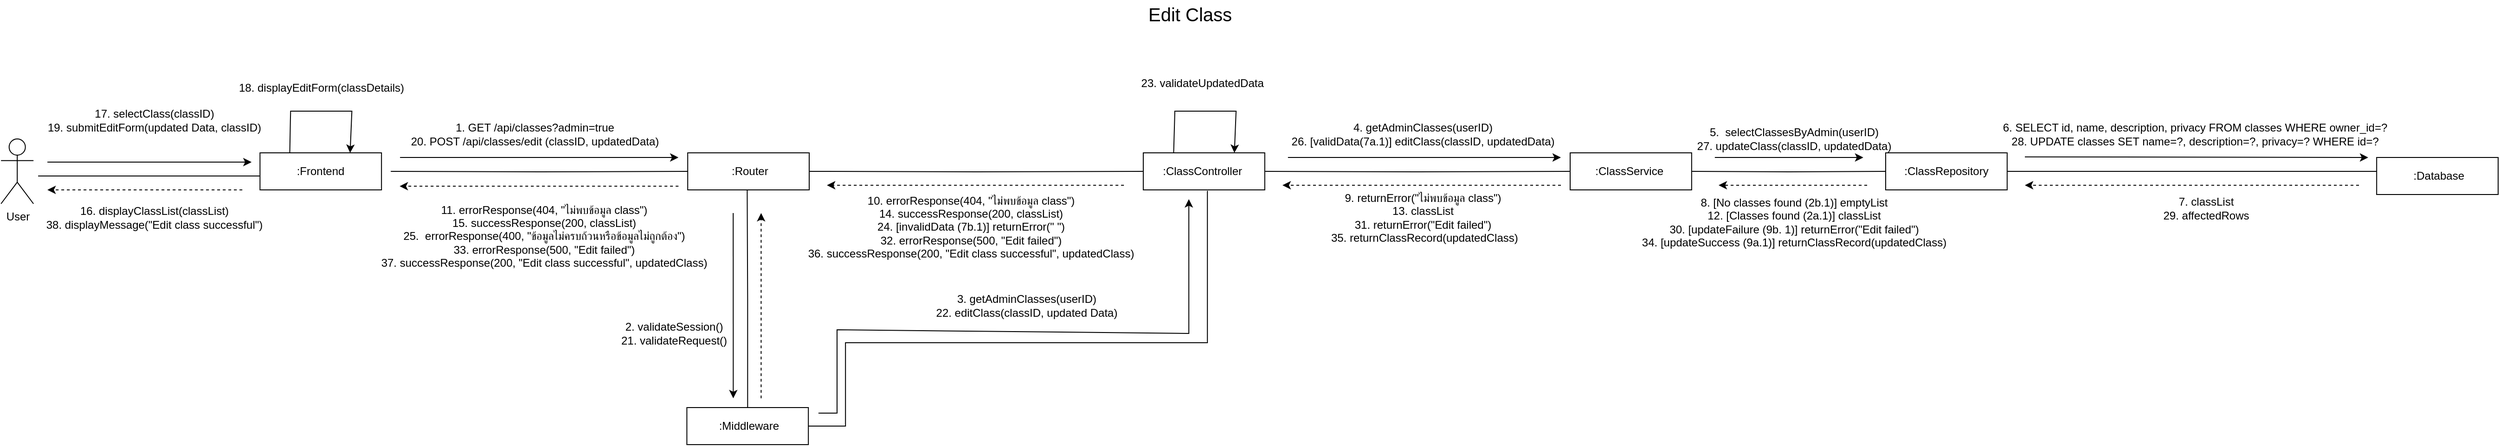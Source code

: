 <mxfile version="20.5.3" type="embed"><diagram id="23iRSUPoRavnBvh4doch" name="Page-1"><mxGraphModel dx="-2743" dy="341" grid="1" gridSize="10" guides="1" tooltips="1" connect="1" arrows="1" fold="1" page="1" pageScale="1" pageWidth="827" pageHeight="1169" math="0" shadow="0"><root><mxCell id="0"/><mxCell id="1" parent="0"/><mxCell id="107" style="edgeStyle=orthogonalEdgeStyle;rounded=0;orthogonalLoop=1;jettySize=auto;html=1;entryX=0;entryY=0.5;entryDx=0;entryDy=0;endArrow=none;startFill=0;" edge="1" parent="1"><mxGeometry relative="1" as="geometry"><mxPoint x="3630.09" y="2250" as="sourcePoint"/><mxPoint x="3880.09" y="2250" as="targetPoint"/></mxGeometry></mxCell><mxCell id="108" value="User" style="shape=umlActor;verticalLabelPosition=bottom;verticalAlign=top;html=1;outlineConnect=0;" vertex="1" parent="1"><mxGeometry x="3590.09" y="2210" width="35" height="70" as="geometry"/></mxCell><mxCell id="109" value=":Frontend" style="rounded=0;whiteSpace=wrap;html=1;" vertex="1" parent="1"><mxGeometry x="3869.18" y="2225" width="130.91" height="40" as="geometry"/></mxCell><mxCell id="110" value="" style="endArrow=classic;html=1;rounded=0;" edge="1" parent="1"><mxGeometry width="50" height="50" relative="1" as="geometry"><mxPoint x="3640.09" y="2235" as="sourcePoint"/><mxPoint x="3860.09" y="2235" as="targetPoint"/></mxGeometry></mxCell><mxCell id="111" value="" style="endArrow=classic;html=1;rounded=0;dashed=1;" edge="1" parent="1"><mxGeometry width="50" height="50" relative="1" as="geometry"><mxPoint x="3850.09" y="2265" as="sourcePoint"/><mxPoint x="3640.09" y="2265" as="targetPoint"/></mxGeometry></mxCell><mxCell id="112" value="&amp;nbsp;:Router" style="rounded=0;whiteSpace=wrap;html=1;" vertex="1" parent="1"><mxGeometry x="4330.09" y="2225" width="130.91" height="40" as="geometry"/></mxCell><mxCell id="113" style="edgeStyle=orthogonalEdgeStyle;rounded=0;orthogonalLoop=1;jettySize=auto;html=1;entryX=0;entryY=0.5;entryDx=0;entryDy=0;endArrow=none;startFill=0;" edge="1" parent="1" target="112"><mxGeometry relative="1" as="geometry"><mxPoint x="4010.09" y="2245" as="sourcePoint"/><mxPoint x="4326" y="2245" as="targetPoint"/></mxGeometry></mxCell><mxCell id="114" value="" style="endArrow=classic;html=1;rounded=0;" edge="1" parent="1"><mxGeometry width="50" height="50" relative="1" as="geometry"><mxPoint x="4020.09" y="2230" as="sourcePoint"/><mxPoint x="4320.09" y="2230" as="targetPoint"/></mxGeometry></mxCell><mxCell id="115" value=":ClassController&amp;nbsp;" style="rounded=0;whiteSpace=wrap;html=1;" vertex="1" parent="1"><mxGeometry x="4821" y="2225" width="130.91" height="40" as="geometry"/></mxCell><mxCell id="116" style="edgeStyle=orthogonalEdgeStyle;rounded=0;orthogonalLoop=1;jettySize=auto;html=1;entryX=0;entryY=0.5;entryDx=0;entryDy=0;endArrow=none;startFill=0;" edge="1" parent="1" target="115"><mxGeometry relative="1" as="geometry"><mxPoint x="4461" y="2245" as="sourcePoint"/><mxPoint x="4666" y="2245" as="targetPoint"/></mxGeometry></mxCell><mxCell id="117" value="" style="endArrow=classic;html=1;rounded=0;dashed=1;" edge="1" parent="1"><mxGeometry width="50" height="50" relative="1" as="geometry"><mxPoint x="4800.09" y="2260" as="sourcePoint"/><mxPoint x="4480.09" y="2260" as="targetPoint"/></mxGeometry></mxCell><mxCell id="118" value=":ClassService&amp;nbsp;" style="rounded=0;whiteSpace=wrap;html=1;" vertex="1" parent="1"><mxGeometry x="5281" y="2225" width="130.91" height="40" as="geometry"/></mxCell><mxCell id="119" style="edgeStyle=orthogonalEdgeStyle;rounded=0;orthogonalLoop=1;jettySize=auto;html=1;entryX=0;entryY=0.5;entryDx=0;entryDy=0;endArrow=none;startFill=0;" edge="1" parent="1" target="118"><mxGeometry relative="1" as="geometry"><mxPoint x="4951.91" y="2245" as="sourcePoint"/><mxPoint x="5156.91" y="2245" as="targetPoint"/></mxGeometry></mxCell><mxCell id="120" value="" style="endArrow=classic;html=1;rounded=0;" edge="1" parent="1"><mxGeometry width="50" height="50" relative="1" as="geometry"><mxPoint x="4976.91" y="2230" as="sourcePoint"/><mxPoint x="5271" y="2230" as="targetPoint"/></mxGeometry></mxCell><mxCell id="121" value="" style="endArrow=classic;html=1;rounded=0;dashed=1;" edge="1" parent="1"><mxGeometry width="50" height="50" relative="1" as="geometry"><mxPoint x="5271" y="2260" as="sourcePoint"/><mxPoint x="4971" y="2260" as="targetPoint"/></mxGeometry></mxCell><mxCell id="122" style="edgeStyle=orthogonalEdgeStyle;rounded=0;orthogonalLoop=1;jettySize=auto;html=1;endArrow=none;startFill=0;" edge="1" parent="1" source="123"><mxGeometry relative="1" as="geometry"><mxPoint x="6161" y="2245" as="targetPoint"/></mxGeometry></mxCell><mxCell id="123" value=":ClassRepository" style="rounded=0;whiteSpace=wrap;html=1;" vertex="1" parent="1"><mxGeometry x="5621" y="2225" width="130.91" height="40" as="geometry"/></mxCell><mxCell id="124" style="edgeStyle=orthogonalEdgeStyle;rounded=0;orthogonalLoop=1;jettySize=auto;html=1;entryX=0;entryY=0.5;entryDx=0;entryDy=0;endArrow=none;startFill=0;" edge="1" parent="1" target="123"><mxGeometry relative="1" as="geometry"><mxPoint x="5411.91" y="2245" as="sourcePoint"/><mxPoint x="5616.91" y="2245" as="targetPoint"/></mxGeometry></mxCell><mxCell id="125" value="" style="endArrow=classic;html=1;rounded=0;" edge="1" parent="1"><mxGeometry width="50" height="50" relative="1" as="geometry"><mxPoint x="5436.91" y="2230" as="sourcePoint"/><mxPoint x="5596.91" y="2230" as="targetPoint"/></mxGeometry></mxCell><mxCell id="126" value="" style="endArrow=classic;html=1;rounded=0;dashed=1;" edge="1" parent="1"><mxGeometry width="50" height="50" relative="1" as="geometry"><mxPoint x="5601" y="2260" as="sourcePoint"/><mxPoint x="5441" y="2260" as="targetPoint"/></mxGeometry></mxCell><mxCell id="127" value="1. GET /api/classes?admin=true&lt;div&gt;20. POST /api/classes/edit (classID, updatedData)&lt;/div&gt;" style="text;html=1;align=center;verticalAlign=middle;resizable=0;points=[];autosize=1;strokeColor=none;fillColor=none;" vertex="1" parent="1"><mxGeometry x="4020.09" y="2185" width="290" height="40" as="geometry"/></mxCell><mxCell id="128" value="&amp;nbsp;:Database" style="rounded=0;whiteSpace=wrap;html=1;" vertex="1" parent="1"><mxGeometry x="6150.09" y="2230" width="130.91" height="40" as="geometry"/></mxCell><mxCell id="129" value="Edit Class" style="text;html=1;align=center;verticalAlign=middle;whiteSpace=wrap;rounded=0;fontSize=20;" vertex="1" parent="1"><mxGeometry x="4698.5" y="2060" width="345" height="30" as="geometry"/></mxCell><mxCell id="130" value="17. selectClass(classID)&lt;br&gt;19. submitEditForm(updated Data, classID)" style="text;html=1;align=center;verticalAlign=middle;resizable=0;points=[];autosize=1;strokeColor=none;fillColor=none;" vertex="1" parent="1"><mxGeometry x="3630.09" y="2170" width="250" height="40" as="geometry"/></mxCell><mxCell id="131" value="" style="endArrow=classic;html=1;rounded=0;dashed=1;entryX=0.269;entryY=-0.044;entryDx=0;entryDy=0;entryPerimeter=0;" edge="1" parent="1"><mxGeometry width="50" height="50" relative="1" as="geometry"><mxPoint x="4320.09" y="2261" as="sourcePoint"/><mxPoint x="4019.62" y="2261.04" as="targetPoint"/></mxGeometry></mxCell><mxCell id="132" value="" style="endArrow=classic;html=1;rounded=0;" edge="1" parent="1"><mxGeometry width="50" height="50" relative="1" as="geometry"><mxPoint x="5771" y="2229.38" as="sourcePoint"/><mxPoint x="6141" y="2230" as="targetPoint"/></mxGeometry></mxCell><mxCell id="133" value="" style="endArrow=classic;html=1;rounded=0;dashed=1;" edge="1" parent="1"><mxGeometry width="50" height="50" relative="1" as="geometry"><mxPoint x="6131" y="2260" as="sourcePoint"/><mxPoint x="5771" y="2260" as="targetPoint"/></mxGeometry></mxCell><mxCell id="134" value="&amp;nbsp;" style="text;html=1;align=center;verticalAlign=middle;resizable=0;points=[];autosize=1;strokeColor=none;fillColor=none;" vertex="1" parent="1"><mxGeometry x="4560.09" y="2275" width="30" height="30" as="geometry"/></mxCell><mxCell id="135" value="&lt;div&gt;11.&amp;nbsp;&lt;span style=&quot;background-color: transparent; color: light-dark(rgb(0, 0, 0), rgb(255, 255, 255));&quot;&gt;errorResponse(404, &quot;ไม่พบข้อมูล class&quot;)&lt;/span&gt;&lt;/div&gt;15. successResponse(200, classList)&lt;div&gt;25.&amp;nbsp; errorResponse(400, &quot;ข้อมูลไม่ครบถ้วนหรือข้อมูลไม่ถูกต้อง&quot;)&lt;/div&gt;&lt;div&gt;33. errorResponse(500, &quot;Edit failed&quot;)&lt;/div&gt;&lt;div&gt;37. successResponse(200, &quot;Edit class successful&quot;, updatedClass)&lt;/div&gt;" style="text;html=1;align=center;verticalAlign=middle;resizable=0;points=[];autosize=1;strokeColor=none;fillColor=none;" vertex="1" parent="1"><mxGeometry x="3990.09" y="2270" width="370" height="90" as="geometry"/></mxCell><mxCell id="136" value="16. displayClassList(classList)&lt;div&gt;38. displayMessage(&quot;Edit class successful&quot;)&lt;/div&gt;" style="text;html=1;align=center;verticalAlign=middle;resizable=0;points=[];autosize=1;strokeColor=none;fillColor=none;" vertex="1" parent="1"><mxGeometry x="3625.09" y="2275" width="260" height="40" as="geometry"/></mxCell><mxCell id="137" style="edgeStyle=orthogonalEdgeStyle;rounded=0;orthogonalLoop=1;jettySize=auto;html=1;entryX=0.5;entryY=1;entryDx=0;entryDy=0;endArrow=none;startFill=0;" edge="1" parent="1" source="138"><mxGeometry relative="1" as="geometry"><mxPoint x="4394.18" y="2265" as="targetPoint"/></mxGeometry></mxCell><mxCell id="138" value="&amp;nbsp;:Middleware" style="rounded=0;whiteSpace=wrap;html=1;" vertex="1" parent="1"><mxGeometry x="4329.18" y="2500" width="130.91" height="40" as="geometry"/></mxCell><mxCell id="139" value="" style="endArrow=classic;html=1;rounded=0;" edge="1" parent="1"><mxGeometry width="50" height="50" relative="1" as="geometry"><mxPoint x="4379.09" y="2290" as="sourcePoint"/><mxPoint x="4379.18" y="2490" as="targetPoint"/></mxGeometry></mxCell><mxCell id="140" value="" style="endArrow=classic;html=1;rounded=0;dashed=1;" edge="1" parent="1"><mxGeometry width="50" height="50" relative="1" as="geometry"><mxPoint x="4409.18" y="2490" as="sourcePoint"/><mxPoint x="4409.18" y="2290" as="targetPoint"/></mxGeometry></mxCell><mxCell id="141" value="2.&amp;nbsp;&lt;span style=&quot;color: rgba(0, 0, 0, 0); font-family: monospace; font-size: 0px; text-align: start;&quot;&gt;%3CmxGraphModel%3E%3Croot%3E%3CmxCell%20id%3D%220%22%2F%3E%3CmxCell%20id%3D%221%22%20parent%3D%220%22%2F%3E%3CmxCell%20id%3D%222%22%20style%3D%22edgeStyle%3DorthogonalEdgeStyle%3Brounded%3D0%3BorthogonalLoop%3D1%3BjettySize%3Dauto%3Bhtml%3D1%3BentryX%3D0%3BentryY%3D0.5%3BentryDx%3D0%3BentryDy%3D0%3BendArrow%3Dnone%3BstartFill%3D0%3B%22%20edge%3D%221%22%20parent%3D%221%22%3E%3CmxGeometry%20relative%3D%221%22%20as%3D%22geometry%22%3E%3CmxPoint%20x%3D%22-2250%22%20y%3D%222240%22%20as%3D%22sourcePoint%22%2F%3E%3CmxPoint%20x%3D%22-2000%22%20y%3D%222240%22%20as%3D%22targetPoint%22%2F%3E%3C%2FmxGeometry%3E%3C%2FmxCell%3E%3CmxCell%20id%3D%223%22%20value%3D%22User%22%20style%3D%22shape%3DumlActor%3BverticalLabelPosition%3Dbottom%3BverticalAlign%3Dtop%3Bhtml%3D1%3BoutlineConnect%3D0%3B%22%20vertex%3D%221%22%20parent%3D%221%22%3E%3CmxGeometry%20x%3D%22-2290%22%20y%3D%222200%22%20width%3D%2235%22%20height%3D%2270%22%20as%3D%22geometry%22%2F%3E%3C%2FmxCell%3E%3CmxCell%20id%3D%224%22%20value%3D%22%3AFrontend%22%20style%3D%22rounded%3D0%3BwhiteSpace%3Dwrap%3Bhtml%3D1%3B%22%20vertex%3D%221%22%20parent%3D%221%22%3E%3CmxGeometry%20x%3D%22-2000%22%20y%3D%222215%22%20width%3D%22130.91%22%20height%3D%2240%22%20as%3D%22geometry%22%2F%3E%3C%2FmxCell%3E%3CmxCell%20id%3D%225%22%20value%3D%22%22%20style%3D%22endArrow%3Dclassic%3Bhtml%3D1%3Brounded%3D0%3B%22%20edge%3D%221%22%20parent%3D%221%22%3E%3CmxGeometry%20width%3D%2250%22%20height%3D%2250%22%20relative%3D%221%22%20as%3D%22geometry%22%3E%3CmxPoint%20x%3D%22-2240%22%20y%3D%222225%22%20as%3D%22sourcePoint%22%2F%3E%3CmxPoint%20x%3D%22-2020.0%22%20y%3D%222225%22%20as%3D%22targetPoint%22%2F%3E%3C%2FmxGeometry%3E%3C%2FmxCell%3E%3CmxCell%20id%3D%226%22%20value%3D%22%22%20style%3D%22endArrow%3Dclassic%3Bhtml%3D1%3Brounded%3D0%3Bdashed%3D1%3B%22%20edge%3D%221%22%20parent%3D%221%22%3E%3CmxGeometry%20width%3D%2250%22%20height%3D%2250%22%20relative%3D%221%22%20as%3D%22geometry%22%3E%3CmxPoint%20x%3D%22-2030.0%22%20y%3D%222255%22%20as%3D%22sourcePoint%22%2F%3E%3CmxPoint%20x%3D%22-2240%22%20y%3D%222255%22%20as%3D%22targetPoint%22%2F%3E%3C%2FmxGeometry%3E%3C%2FmxCell%3E%3CmxCell%20id%3D%227%22%20value%3D%22%26amp%3Bnbsp%3B%3ARouter%22%20style%3D%22rounded%3D0%3BwhiteSpace%3Dwrap%3Bhtml%3D1%3B%22%20vertex%3D%221%22%20parent%3D%221%22%3E%3CmxGeometry%20x%3D%22-1660%22%20y%3D%222215%22%20width%3D%22130.91%22%20height%3D%2240%22%20as%3D%22geometry%22%2F%3E%3C%2FmxCell%3E%3CmxCell%20id%3D%228%22%20style%3D%22edgeStyle%3DorthogonalEdgeStyle%3Brounded%3D0%3BorthogonalLoop%3D1%3BjettySize%3Dauto%3Bhtml%3D1%3BentryX%3D0%3BentryY%3D0.5%3BentryDx%3D0%3BentryDy%3D0%3BendArrow%3Dnone%3BstartFill%3D0%3B%22%20edge%3D%221%22%20target%3D%227%22%20parent%3D%221%22%3E%3CmxGeometry%20relative%3D%221%22%20as%3D%22geometry%22%3E%3CmxPoint%20x%3D%22-1869.09%22%20y%3D%222235%22%20as%3D%22sourcePoint%22%2F%3E%3CmxPoint%20x%3D%22-1664.09%22%20y%3D%222235%22%20as%3D%22targetPoint%22%2F%3E%3C%2FmxGeometry%3E%3C%2FmxCell%3E%3CmxCell%20id%3D%229%22%20value%3D%22%22%20style%3D%22endArrow%3Dclassic%3Bhtml%3D1%3Brounded%3D0%3B%22%20edge%3D%221%22%20parent%3D%221%22%3E%3CmxGeometry%20width%3D%2250%22%20height%3D%2250%22%20relative%3D%221%22%20as%3D%22geometry%22%3E%3CmxPoint%20x%3D%22-1844.09%22%20y%3D%222220%22%20as%3D%22sourcePoint%22%2F%3E%3CmxPoint%20x%3D%22-1684.09%22%20y%3D%222220%22%20as%3D%22targetPoint%22%2F%3E%3C%2FmxGeometry%3E%3C%2FmxCell%3E%3CmxCell%20id%3D%2210%22%20value%3D%22%26amp%3Bnbsp%3B%22%20style%3D%22text%3BwhiteSpace%3Dwrap%3Bhtml%3D1%3B%22%20vertex%3D%221%22%20parent%3D%221%22%3E%3CmxGeometry%20x%3D%22-1760%22%20y%3D%222200%22%20width%3D%2240%22%20height%3D%2240%22%20as%3D%22geometry%22%2F%3E%3C%2FmxCell%3E%3CmxCell%20id%3D%2211%22%20value%3D%22%3AClassController%26amp%3Bnbsp%3B%22%20style%3D%22rounded%3D0%3BwhiteSpace%3Dwrap%3Bhtml%3D1%3B%22%20vertex%3D%221%22%20parent%3D%221%22%3E%3CmxGeometry%20x%3D%22-1169.09%22%20y%3D%222215%22%20width%3D%22130.91%22%20height%3D%2240%22%20as%3D%22geometry%22%2F%3E%3C%2FmxCell%3E%3CmxCell%20id%3D%2212%22%20style%3D%22edgeStyle%3DorthogonalEdgeStyle%3Brounded%3D0%3BorthogonalLoop%3D1%3BjettySize%3Dauto%3Bhtml%3D1%3BentryX%3D0%3BentryY%3D0.5%3BentryDx%3D0%3BentryDy%3D0%3BendArrow%3Dnone%3BstartFill%3D0%3B%22%20edge%3D%221%22%20target%3D%2211%22%20parent%3D%221%22%3E%3CmxGeometry%20relative%3D%221%22%20as%3D%22geometry%22%3E%3CmxPoint%20x%3D%22-1529.09%22%20y%3D%222235%22%20as%3D%22sourcePoint%22%2F%3E%3CmxPoint%20x%3D%22-1324.09%22%20y%3D%222235%22%20as%3D%22targetPoint%22%2F%3E%3C%2FmxGeometry%3E%3C%2FmxCell%3E%3CmxCell%20id%3D%2213%22%20value%3D%22%22%20style%3D%22endArrow%3Dclassic%3Bhtml%3D1%3Brounded%3D0%3B%22%20edge%3D%221%22%20parent%3D%221%22%3E%3CmxGeometry%20width%3D%2250%22%20height%3D%2250%22%20relative%3D%221%22%20as%3D%22geometry%22%3E%3CmxPoint%20x%3D%22-1504.09%22%20y%3D%222220%22%20as%3D%22sourcePoint%22%2F%3E%3CmxPoint%20x%3D%22-1190%22%20y%3D%222220%22%20as%3D%22targetPoint%22%2F%3E%3C%2FmxGeometry%3E%3C%2FmxCell%3E%3CmxCell%20id%3D%2214%22%20value%3D%22%22%20style%3D%22endArrow%3Dclassic%3Bhtml%3D1%3Brounded%3D0%3Bdashed%3D1%3B%22%20edge%3D%221%22%20parent%3D%221%22%3E%3CmxGeometry%20width%3D%2250%22%20height%3D%2250%22%20relative%3D%221%22%20as%3D%22geometry%22%3E%3CmxPoint%20x%3D%22-1190%22%20y%3D%222250%22%20as%3D%22sourcePoint%22%2F%3E%3CmxPoint%20x%3D%22-1510%22%20y%3D%222250%22%20as%3D%22targetPoint%22%2F%3E%3C%2FmxGeometry%3E%3C%2FmxCell%3E%3CmxCell%20id%3D%2215%22%20value%3D%22%3AClassService%26amp%3Bnbsp%3B%22%20style%3D%22rounded%3D0%3BwhiteSpace%3Dwrap%3Bhtml%3D1%3B%22%20vertex%3D%221%22%20parent%3D%221%22%3E%3CmxGeometry%20x%3D%22-709.09%22%20y%3D%222215%22%20width%3D%22130.91%22%20height%3D%2240%22%20as%3D%22geometry%22%2F%3E%3C%2FmxCell%3E%3CmxCell%20id%3D%2216%22%20style%3D%22edgeStyle%3DorthogonalEdgeStyle%3Brounded%3D0%3BorthogonalLoop%3D1%3BjettySize%3Dauto%3Bhtml%3D1%3BentryX%3D0%3BentryY%3D0.5%3BentryDx%3D0%3BentryDy%3D0%3BendArrow%3Dnone%3BstartFill%3D0%3B%22%20edge%3D%221%22%20target%3D%2215%22%20parent%3D%221%22%3E%3CmxGeometry%20relative%3D%221%22%20as%3D%22geometry%22%3E%3CmxPoint%20x%3D%22-1038.18%22%20y%3D%222235%22%20as%3D%22sourcePoint%22%2F%3E%3CmxPoint%20x%3D%22-833.18%22%20y%3D%222235%22%20as%3D%22targetPoint%22%2F%3E%3C%2FmxGeometry%3E%3C%2FmxCell%3E%3CmxCell%20id%3D%2217%22%20value%3D%22%22%20style%3D%22endArrow%3Dclassic%3Bhtml%3D1%3Brounded%3D0%3B%22%20edge%3D%221%22%20parent%3D%221%22%3E%3CmxGeometry%20width%3D%2250%22%20height%3D%2250%22%20relative%3D%221%22%20as%3D%22geometry%22%3E%3CmxPoint%20x%3D%22-1013.18%22%20y%3D%222220%22%20as%3D%22sourcePoint%22%2F%3E%3CmxPoint%20x%3D%22-719.09%22%20y%3D%222220%22%20as%3D%22targetPoint%22%2F%3E%3C%2FmxGeometry%3E%3C%2FmxCell%3E%3CmxCell%20id%3D%2218%22%20value%3D%22%22%20style%3D%22endArrow%3Dclassic%3Bhtml%3D1%3Brounded%3D0%3Bdashed%3D1%3B%22%20edge%3D%221%22%20parent%3D%221%22%3E%3CmxGeometry%20width%3D%2250%22%20height%3D%2250%22%20relative%3D%221%22%20as%3D%22geometry%22%3E%3CmxPoint%20x%3D%22-719.09%22%20y%3D%222250%22%20as%3D%22sourcePoint%22%2F%3E%3CmxPoint%20x%3D%22-1019.09%22%20y%3D%222250%22%20as%3D%22targetPoint%22%2F%3E%3C%2FmxGeometry%3E%3C%2FmxCell%3E%3CmxCell%20id%3D%2219%22%20style%3D%22edgeStyle%3DorthogonalEdgeStyle%3Brounded%3D0%3BorthogonalLoop%3D1%3BjettySize%3Dauto%3Bhtml%3D1%3BendArrow%3Dnone%3BstartFill%3D0%3B%22%20edge%3D%221%22%20source%3D%2220%22%20parent%3D%221%22%3E%3CmxGeometry%20relative%3D%221%22%20as%3D%22geometry%22%3E%3CmxPoint%20x%3D%22170.91%22%20y%3D%222235%22%20as%3D%22targetPoint%22%2F%3E%3C%2FmxGeometry%3E%3C%2FmxCell%3E%3CmxCell%20id%3D%2220%22%20value%3D%22%3AClassRepository%22%20style%3D%22rounded%3D0%3BwhiteSpace%3Dwrap%3Bhtml%3D1%3B%22%20vertex%3D%221%22%20parent%3D%221%22%3E%3CmxGeometry%20x%3D%22-369.09%22%20y%3D%222215%22%20width%3D%22130.91%22%20height%3D%2240%22%20as%3D%22geometry%22%2F%3E%3C%2FmxCell%3E%3CmxCell%20id%3D%2221%22%20style%3D%22edgeStyle%3DorthogonalEdgeStyle%3Brounded%3D0%3BorthogonalLoop%3D1%3BjettySize%3Dauto%3Bhtml%3D1%3BentryX%3D0%3BentryY%3D0.5%3BentryDx%3D0%3BentryDy%3D0%3BendArrow%3Dnone%3BstartFill%3D0%3B%22%20edge%3D%221%22%20target%3D%2220%22%20parent%3D%221%22%3E%3CmxGeometry%20relative%3D%221%22%20as%3D%22geometry%22%3E%3CmxPoint%20x%3D%22-578.18%22%20y%3D%222235%22%20as%3D%22sourcePoint%22%2F%3E%3CmxPoint%20x%3D%22-373.18%22%20y%3D%222235%22%20as%3D%22targetPoint%22%2F%3E%3C%2FmxGeometry%3E%3C%2FmxCell%3E%3CmxCell%20id%3D%2222%22%20value%3D%22%22%20style%3D%22endArrow%3Dclassic%3Bhtml%3D1%3Brounded%3D0%3B%22%20edge%3D%221%22%20parent%3D%221%22%3E%3CmxGeometry%20width%3D%2250%22%20height%3D%2250%22%20relative%3D%221%22%20as%3D%22geometry%22%3E%3CmxPoint%20x%3D%22-553.18%22%20y%3D%222220%22%20as%3D%22sourcePoint%22%2F%3E%3CmxPoint%20x%3D%22-393.18%22%20y%3D%222220%22%20as%3D%22targetPoint%22%2F%3E%3C%2FmxGeometry%3E%3C%2FmxCell%3E%3CmxCell%20id%3D%2223%22%20value%3D%22%22%20style%3D%22endArrow%3Dclassic%3Bhtml%3D1%3Brounded%3D0%3Bdashed%3D1%3B%22%20edge%3D%221%22%20parent%3D%221%22%3E%3CmxGeometry%20width%3D%2250%22%20height%3D%2250%22%20relative%3D%221%22%20as%3D%22geometry%22%3E%3CmxPoint%20x%3D%22-389.09%22%20y%3D%222250%22%20as%3D%22sourcePoint%22%2F%3E%3CmxPoint%20x%3D%22-549.09%22%20y%3D%222250%22%20as%3D%22targetPoint%22%2F%3E%3C%2FmxGeometry%3E%3C%2FmxCell%3E%3CmxCell%20id%3D%2224%22%20value%3D%22GET%20%2Fapi%2Fclasses%3Fadmin%3Dtrue%26lt%3Bdiv%26gt%3BPOST%20%2Fapi%2Fclasses%2Fedit%20(classID%2C%20updatedData)%26lt%3B%2Fdiv%26gt%3B%22%20style%3D%22text%3Bhtml%3D1%3Balign%3Dcenter%3BverticalAlign%3Dmiddle%3Bresizable%3D0%3Bpoints%3D%5B%5D%3Bautosize%3D1%3BstrokeColor%3Dnone%3BfillColor%3Dnone%3B%22%20vertex%3D%221%22%20parent%3D%221%22%3E%3CmxGeometry%20x%3D%22-1905%22%20y%3D%222175%22%20width%3D%22270%22%20height%3D%2240%22%20as%3D%22geometry%22%2F%3E%3C%2FmxCell%3E%3CmxCell%20id%3D%2225%22%20value%3D%22%26amp%3Bnbsp%3B%3ADatabase%22%20style%3D%22rounded%3D0%3BwhiteSpace%3Dwrap%3Bhtml%3D1%3B%22%20vertex%3D%221%22%20parent%3D%221%22%3E%3CmxGeometry%20x%3D%22130.0%22%20y%3D%222215%22%20width%3D%22130.91%22%20height%3D%2240%22%20as%3D%22geometry%22%2F%3E%3C%2FmxCell%3E%3CmxCell%20id%3D%2226%22%20value%3D%22Edit%20Class%22%20style%3D%22text%3Bhtml%3D1%3Balign%3Dcenter%3BverticalAlign%3Dmiddle%3BwhiteSpace%3Dwrap%3Brounded%3D0%3BfontSize%3D20%3B%22%20vertex%3D%221%22%20parent%3D%221%22%3E%3CmxGeometry%20x%3D%22-1291.59%22%20y%3D%222050%22%20width%3D%22345%22%20height%3D%2230%22%20as%3D%22geometry%22%2F%3E%3C%2FmxCell%3E%3CmxCell%20id%3D%2227%22%20value%3D%22selectClass(classID)%26lt%3Bbr%26gt%3BsubmitEditForm(updated%20Data%2C%20classID)%22%20style%3D%22text%3Bhtml%3D1%3Balign%3Dcenter%3BverticalAlign%3Dmiddle%3Bresizable%3D0%3Bpoints%3D%5B%5D%3Bautosize%3D1%3BstrokeColor%3Dnone%3BfillColor%3Dnone%3B%22%20vertex%3D%221%22%20parent%3D%221%22%3E%3CmxGeometry%20x%3D%22-2240%22%20y%3D%222160%22%20width%3D%22230%22%20height%3D%2240%22%20as%3D%22geometry%22%2F%3E%3C%2FmxCell%3E%3CmxCell%20id%3D%2228%22%20value%3D%22%22%20style%3D%22endArrow%3Dclassic%3Bhtml%3D1%3Brounded%3D0%3Bdashed%3D1%3B%22%20edge%3D%221%22%20parent%3D%221%22%3E%3CmxGeometry%20width%3D%2250%22%20height%3D%2250%22%20relative%3D%221%22%20as%3D%22geometry%22%3E%3CmxPoint%20x%3D%22-1684.09%22%20y%3D%222250%22%20as%3D%22sourcePoint%22%2F%3E%3CmxPoint%20x%3D%22-1844.09%22%20y%3D%222250%22%20as%3D%22targetPoint%22%2F%3E%3C%2FmxGeometry%3E%3C%2FmxCell%3E%3CmxCell%20id%3D%2229%22%20value%3D%22%22%20style%3D%22endArrow%3Dclassic%3Bhtml%3D1%3Brounded%3D0%3B%22%20edge%3D%221%22%20parent%3D%221%22%3E%3CmxGeometry%20width%3D%2250%22%20height%3D%2250%22%20relative%3D%221%22%20as%3D%22geometry%22%3E%3CmxPoint%20x%3D%22-219.09%22%20y%3D%222219.38%22%20as%3D%22sourcePoint%22%2F%3E%3CmxPoint%20x%3D%22150.91%22%20y%3D%222220%22%20as%3D%22targetPoint%22%2F%3E%3C%2FmxGeometry%3E%3C%2FmxCell%3E%3CmxCell%20id%3D%2230%22%20value%3D%22%22%20style%3D%22endArrow%3Dclassic%3Bhtml%3D1%3Brounded%3D0%3Bdashed%3D1%3B%22%20edge%3D%221%22%20parent%3D%221%22%3E%3CmxGeometry%20width%3D%2250%22%20height%3D%2250%22%20relative%3D%221%22%20as%3D%22geometry%22%3E%3CmxPoint%20x%3D%22140.91%22%20y%3D%222250%22%20as%3D%22sourcePoint%22%2F%3E%3CmxPoint%20x%3D%22-219.09%22%20y%3D%222250%22%20as%3D%22targetPoint%22%2F%3E%3C%2FmxGeometry%3E%3C%2FmxCell%3E%3CmxCell%20id%3D%2231%22%20value%3D%22%26amp%3Bnbsp%3B%22%20style%3D%22text%3Bhtml%3D1%3Balign%3Dcenter%3BverticalAlign%3Dmiddle%3Bresizable%3D0%3Bpoints%3D%5B%5D%3Bautosize%3D1%3BstrokeColor%3Dnone%3BfillColor%3Dnone%3B%22%20vertex%3D%221%22%20parent%3D%221%22%3E%3CmxGeometry%20x%3D%22-1430%22%20y%3D%222265%22%20width%3D%2230%22%20height%3D%2230%22%20as%3D%22geometry%22%2F%3E%3C%2FmxCell%3E%3CmxCell%20id%3D%2232%22%20value%3D%22successResponse(200%2C%20classList)%26lt%3Bdiv%26gt%3BerrorResponse(400%2C%20%26quot%3BData%20incomplete%2Fincorrect%26quot%3B)%26lt%3B%2Fdiv%26gt%3B%26lt%3Bdiv%26gt%3BerrorResponse(500%2C%20%26quot%3BEdit%20failed%26quot%3B)%26lt%3B%2Fdiv%26gt%3B%26lt%3Bdiv%26gt%3BsuccessResponse(200%2C%20%26quot%3BEdit%20class%20successful%26quot%3B%2C%20updatedClass)%26lt%3B%2Fdiv%26gt%3B%22%20style%3D%22text%3Bhtml%3D1%3Balign%3Dcenter%3BverticalAlign%3Dmiddle%3Bresizable%3D0%3Bpoints%3D%5B%5D%3Bautosize%3D1%3BstrokeColor%3Dnone%3BfillColor%3Dnone%3B%22%20vertex%3D%221%22%20parent%3D%221%22%3E%3CmxGeometry%20x%3D%22-1945%22%20y%3D%222250%22%20width%3D%22350%22%20height%3D%2270%22%20as%3D%22geometry%22%2F%3E%3C%2FmxCell%3E%3CmxCell%20id%3D%2233%22%20value%3D%22displayClassList(classList)%26lt%3Bdiv%26gt%3BdisplayMessage(%26quot%3BEdit%20class%20successful%26quot%3B)%26lt%3B%2Fdiv%26gt%3B%22%20style%3D%22text%3Bhtml%3D1%3Balign%3Dcenter%3BverticalAlign%3Dmiddle%3Bresizable%3D0%3Bpoints%3D%5B%5D%3Bautosize%3D1%3BstrokeColor%3Dnone%3BfillColor%3Dnone%3B%22%20vertex%3D%221%22%20parent%3D%221%22%3E%3CmxGeometry%20x%3D%22-2245%22%20y%3D%222265%22%20width%3D%22240%22%20height%3D%2240%22%20as%3D%22geometry%22%2F%3E%3C%2FmxCell%3E%3CmxCell%20id%3D%2234%22%20style%3D%22edgeStyle%3DorthogonalEdgeStyle%3Brounded%3D0%3BorthogonalLoop%3D1%3BjettySize%3Dauto%3Bhtml%3D1%3BentryX%3D0.5%3BentryY%3D1%3BentryDx%3D0%3BentryDy%3D0%3BendArrow%3Dnone%3BstartFill%3D0%3B%22%20edge%3D%221%22%20source%3D%2235%22%20parent%3D%221%22%3E%3CmxGeometry%20relative%3D%221%22%20as%3D%22geometry%22%3E%3CmxPoint%20x%3D%22-1595.91%22%20y%3D%222255%22%20as%3D%22targetPoint%22%2F%3E%3C%2FmxGeometry%3E%3C%2FmxCell%3E%3CmxCell%20id%3D%2235%22%20value%3D%22%26amp%3Bnbsp%3B%3AMiddleware%22%20style%3D%22rounded%3D0%3BwhiteSpace%3Dwrap%3Bhtml%3D1%3B%22%20vertex%3D%221%22%20parent%3D%221%22%3E%3CmxGeometry%20x%3D%22-1660.91%22%20y%3D%222490%22%20width%3D%22130.91%22%20height%3D%2240%22%20as%3D%22geometry%22%2F%3E%3C%2FmxCell%3E%3CmxCell%20id%3D%2236%22%20value%3D%22%22%20style%3D%22endArrow%3Dclassic%3Bhtml%3D1%3Brounded%3D0%3B%22%20edge%3D%221%22%20parent%3D%221%22%3E%3CmxGeometry%20width%3D%2250%22%20height%3D%2250%22%20relative%3D%221%22%20as%3D%22geometry%22%3E%3CmxPoint%20x%3D%22-1611%22%20y%3D%222280%22%20as%3D%22sourcePoint%22%2F%3E%3CmxPoint%20x%3D%22-1610.91%22%20y%3D%222480%22%20as%3D%22targetPoint%22%2F%3E%3C%2FmxGeometry%3E%3C%2FmxCell%3E%3CmxCell%20id%3D%2237%22%20value%3D%22%22%20style%3D%22endArrow%3Dclassic%3Bhtml%3D1%3Brounded%3D0%3Bdashed%3D1%3B%22%20edge%3D%221%22%20parent%3D%221%22%3E%3CmxGeometry%20width%3D%2250%22%20height%3D%2250%22%20relative%3D%221%22%20as%3D%22geometry%22%3E%3CmxPoint%20x%3D%22-1580.91%22%20y%3D%222480%22%20as%3D%22sourcePoint%22%2F%3E%3CmxPoint%20x%3D%22-1580.91%22%20y%3D%222280%22%20as%3D%22targetPoint%22%2F%3E%3C%2FmxGeometry%3E%3C%2FmxCell%3E%3CmxCell%20id%3D%2238%22%20value%3D%22validateSession()%26lt%3Bdiv%26gt%3BvalidateRequest()%26lt%3B%2Fdiv%26gt%3B%22%20style%3D%22text%3Bhtml%3D1%3Balign%3Dcenter%3BverticalAlign%3Dmiddle%3Bresizable%3D0%3Bpoints%3D%5B%5D%3Bautosize%3D1%3BstrokeColor%3Dnone%3BfillColor%3Dnone%3B%22%20vertex%3D%221%22%20parent%3D%221%22%3E%3CmxGeometry%20x%3D%22-1735%22%20y%3D%222390%22%20width%3D%22120%22%20height%3D%2240%22%20as%3D%22geometry%22%2F%3E%3C%2FmxCell%3E%3CmxCell%20id%3D%2239%22%20value%3D%22%22%20style%3D%22endArrow%3Dclassic%3Bhtml%3D1%3Brounded%3D0%3BexitX%3D0.25%3BexitY%3D0%3BexitDx%3D0%3BexitDy%3D0%3BentryX%3D0.75%3BentryY%3D0%3BentryDx%3D0%3BentryDy%3D0%3B%22%20edge%3D%221%22%20source%3D%2211%22%20target%3D%2211%22%20parent%3D%221%22%3E%3CmxGeometry%20width%3D%2250%22%20height%3D%2250%22%20relative%3D%221%22%20as%3D%22geometry%22%3E%3CmxPoint%20x%3D%22-1169.09%22%20y%3D%222190%22%20as%3D%22sourcePoint%22%2F%3E%3CmxPoint%20x%3D%22-1039.09%22%20y%3D%222170%22%20as%3D%22targetPoint%22%2F%3E%3CArray%20as%3D%22points%22%3E%3CmxPoint%20x%3D%22-1135.35%22%20y%3D%222180%22%2F%3E%3CmxPoint%20x%3D%22-1135.09%22%20y%3D%222170%22%2F%3E%3CmxPoint%20x%3D%22-1069.09%22%20y%3D%222170%22%2F%3E%3C%2FArray%3E%3C%2FmxGeometry%3E%3C%2FmxCell%3E%3CmxCell%20id%3D%2240%22%20value%3D%22validateUpdatedData%26amp%3Bnbsp%3B%22%20style%3D%22text%3Bhtml%3D1%3Balign%3Dcenter%3BverticalAlign%3Dmiddle%3Bresizable%3D0%3Bpoints%3D%5B%5D%3Bautosize%3D1%3BstrokeColor%3Dnone%3BfillColor%3Dnone%3B%22%20vertex%3D%221%22%20parent%3D%221%22%3E%3CmxGeometry%20x%3D%22-1173.63%22%20y%3D%222125%22%20width%3D%22140%22%20height%3D%2230%22%20as%3D%22geometry%22%2F%3E%3C%2FmxCell%3E%3CmxCell%20id%3D%2241%22%20value%3D%22successResponse(200%2C%20classList)%26lt%3Bdiv%26gt%3B%5BinvalidData%20(7.1a)%5D%20returnError(%26quot%3BData%20incomplete%2Fincorrect%26quot%3B)%26lt%3B%2Fdiv%26gt%3B%26lt%3Bdiv%26gt%3BerrorResponse(500%2C%20%26quot%3BEdit%20failed%26quot%3B)%26lt%3B%2Fdiv%26gt%3B%26lt%3Bdiv%26gt%3BsuccessResponse(200%2C%20%26quot%3BEdit%20class%20successful%26quot%3B%2C%20updatedClass)%26lt%3B%2Fdiv%26gt%3B%22%20style%3D%22text%3Bhtml%3D1%3Balign%3Dcenter%3BverticalAlign%3Dmiddle%3Bresizable%3D0%3Bpoints%3D%5B%5D%3Bautosize%3D1%3BstrokeColor%3Dnone%3BfillColor%3Dnone%3B%22%20vertex%3D%221%22%20parent%3D%221%22%3E%3CmxGeometry%20x%3D%22-1530%22%20y%3D%222245%22%20width%3D%22350%22%20height%3D%2270%22%20as%3D%22geometry%22%2F%3E%3C%2FmxCell%3E%3CmxCell%20id%3D%2242%22%20style%3D%22edgeStyle%3DorthogonalEdgeStyle%3Brounded%3D0%3BorthogonalLoop%3D1%3BjettySize%3Dauto%3Bhtml%3D1%3BendArrow%3Dnone%3BstartFill%3D0%3BexitX%3D1%3BexitY%3D0.5%3BexitDx%3D0%3BexitDy%3D0%3B%22%20edge%3D%221%22%20source%3D%2235%22%20parent%3D%221%22%3E%3CmxGeometry%20relative%3D%221%22%20as%3D%22geometry%22%3E%3CmxPoint%20x%3D%22-1100%22%20y%3D%222256%22%20as%3D%22targetPoint%22%2F%3E%3CmxPoint%20x%3D%22-1424.79%22%20y%3D%222545%22%20as%3D%22sourcePoint%22%2F%3E%3CArray%20as%3D%22points%22%3E%3CmxPoint%20x%3D%22-1490%22%20y%3D%222510%22%2F%3E%3CmxPoint%20x%3D%22-1490%22%20y%3D%222420%22%2F%3E%3CmxPoint%20x%3D%22-1100%22%20y%3D%222420%22%2F%3E%3CmxPoint%20x%3D%22-1100%22%20y%3D%222256%22%2F%3E%3C%2FArray%3E%3C%2FmxGeometry%3E%3C%2FmxCell%3E%3CmxCell%20id%3D%2243%22%20value%3D%22getAdminClasses(userID)%26lt%3Bdiv%26gt%3BeditClass(classID%2C%20updated%20Data)%26lt%3B%2Fdiv%26gt%3B%22%20style%3D%22text%3Bhtml%3D1%3Balign%3Dcenter%3BverticalAlign%3Dmiddle%3Bresizable%3D0%3Bpoints%3D%5B%5D%3Bautosize%3D1%3BstrokeColor%3Dnone%3BfillColor%3Dnone%3B%22%20vertex%3D%221%22%20parent%3D%221%22%3E%3CmxGeometry%20x%3D%22-1395%22%20y%3D%222360%22%20width%3D%22200%22%20height%3D%2240%22%20as%3D%22geometry%22%2F%3E%3C%2FmxCell%3E%3CmxCell%20id%3D%2244%22%20value%3D%22%26amp%3Bnbsp%3B%22%20style%3D%22text%3Bhtml%3D1%3Balign%3Dcenter%3BverticalAlign%3Dmiddle%3Bresizable%3D0%3Bpoints%3D%5B%5D%3Bautosize%3D1%3BstrokeColor%3Dnone%3BfillColor%3Dnone%3B%22%20vertex%3D%221%22%20parent%3D%221%22%3E%3CmxGeometry%20x%3D%22-883.18%22%20y%3D%222180%22%20width%3D%2230%22%20height%3D%2230%22%20as%3D%22geometry%22%2F%3E%3C%2FmxCell%3E%3CmxCell%20id%3D%2245%22%20value%3D%22selectClassesByAdmin(userID)%26lt%3Bdiv%26gt%3BupdateClass(classID%2C%20updatedData)%26lt%3B%2Fdiv%26gt%3B%22%20style%3D%22text%3Bhtml%3D1%3Balign%3Dcenter%3BverticalAlign%3Dmiddle%3Bresizable%3D0%3Bpoints%3D%5B%5D%3Bautosize%3D1%3BstrokeColor%3Dnone%3BfillColor%3Dnone%3B%22%20vertex%3D%221%22%20parent%3D%221%22%3E%3CmxGeometry%20x%3D%22-573.18%22%20y%3D%222180%22%20width%3D%22210%22%20height%3D%2240%22%20as%3D%22geometry%22%2F%3E%3C%2FmxCell%3E%3CmxCell%20id%3D%2246%22%20value%3D%22SELECT%20id%2C%20name%2C%20description%2C%20privacy%20FROM%20classes%20WHERE%20owner_id%3D%3F%26lt%3Bdiv%26gt%3BUPDATE%20classes%20SET%20name%3D%3F%2C%20description%3D%3F%2C%20privacy%3D%3F%20WHERE%20id%3D%3F%26lt%3B%2Fdiv%26gt%3B%22%20style%3D%22text%3Bhtml%3D1%3Balign%3Dcenter%3BverticalAlign%3Dmiddle%3Bresizable%3D0%3Bpoints%3D%5B%5D%3Bautosize%3D1%3BstrokeColor%3Dnone%3BfillColor%3Dnone%3B%22%20vertex%3D%221%22%20parent%3D%221%22%3E%3CmxGeometry%20x%3D%22-224.09%22%20y%3D%222180%22%20width%3D%22420%22%20height%3D%2240%22%20as%3D%22geometry%22%2F%3E%3C%2FmxCell%3E%3CmxCell%20id%3D%2247%22%20value%3D%22classList%26lt%3Bdiv%26gt%3BaffectedRows%26lt%3B%2Fdiv%26gt%3B%22%20style%3D%22text%3Bhtml%3D1%3Balign%3Dcenter%3BverticalAlign%3Dmiddle%3Bresizable%3D0%3Bpoints%3D%5B%5D%3Bautosize%3D1%3BstrokeColor%3Dnone%3BfillColor%3Dnone%3B%22%20vertex%3D%221%22%20parent%3D%221%22%3E%3CmxGeometry%20x%3D%22-74.09%22%20y%3D%222255%22%20width%3D%22100%22%20height%3D%2240%22%20as%3D%22geometry%22%2F%3E%3C%2FmxCell%3E%3CmxCell%20id%3D%2248%22%20value%3D%22classList%26lt%3Bbr%26gt%3B%5BupdateFailure%20(5.1%20a)%5D%20returnError(%26quot%3BEdit%20failed%26quot%3B)%26lt%3Bdiv%26gt%3B%5BupdateSuccess%20(5.1)%5D%20returnClassRecord(updateClass)%26lt%3B%2Fdiv%26gt%3B%22%20style%3D%22text%3Bhtml%3D1%3Balign%3Dcenter%3BverticalAlign%3Dmiddle%3Bresizable%3D0%3Bpoints%3D%5B%5D%3Bautosize%3D1%3BstrokeColor%3Dnone%3BfillColor%3Dnone%3B%22%20vertex%3D%221%22%20parent%3D%221%22%3E%3CmxGeometry%20x%3D%22-629.09%22%20y%3D%222250%22%20width%3D%22320%22%20height%3D%2260%22%20as%3D%22geometry%22%2F%3E%3C%2FmxCell%3E%3CmxCell%20id%3D%2249%22%20value%3D%22classList%26amp%3Bnbsp%3B%26lt%3Bdiv%26gt%3BreturnError(%26quot%3BEdit%20failed%26quot%3B)%26lt%3B%2Fdiv%26gt%3B%26lt%3Bdiv%26gt%3B%26amp%3Bnbsp%3BreturnClassRecord(updateClass)%26lt%3B%2Fdiv%26gt%3B%22%20style%3D%22text%3Bhtml%3D1%3Balign%3Dcenter%3BverticalAlign%3Dmiddle%3Bresizable%3D0%3Bpoints%3D%5B%5D%3Bautosize%3D1%3BstrokeColor%3Dnone%3BfillColor%3Dnone%3B%22%20vertex%3D%221%22%20parent%3D%221%22%3E%3CmxGeometry%20x%3D%22-968.18%22%20y%3D%222250%22%20width%3D%22200%22%20height%3D%2260%22%20as%3D%22geometry%22%2F%3E%3C%2FmxCell%3E%3CmxCell%20id%3D%2250%22%20value%3D%22getAdminClasses(userID)%26lt%3Bdiv%26gt%3B%5BvalidData(7.1)%5D%20editClass(classID%2C%20updatedData)%26lt%3B%2Fdiv%26gt%3B%22%20style%3D%22text%3Bhtml%3D1%3Balign%3Dcenter%3BverticalAlign%3Dmiddle%3Bresizable%3D0%3Bpoints%3D%5B%5D%3Bautosize%3D1%3BstrokeColor%3Dnone%3BfillColor%3Dnone%3B%22%20vertex%3D%221%22%20parent%3D%221%22%3E%3CmxGeometry%20x%3D%22-1008.18%22%20y%3D%222175%22%20width%3D%22280%22%20height%3D%2240%22%20as%3D%22geometry%22%2F%3E%3C%2FmxCell%3E%3CmxCell%20id%3D%2251%22%20value%3D%22%22%20style%3D%22endArrow%3Dclassic%3Bhtml%3D1%3Brounded%3D0%3B%22%20edge%3D%221%22%20parent%3D%221%22%3E%3CmxGeometry%20width%3D%2250%22%20height%3D%2250%22%20relative%3D%221%22%20as%3D%22geometry%22%3E%3CmxPoint%20x%3D%22-1519.09%22%20y%3D%222496%22%20as%3D%22sourcePoint%22%2F%3E%3CmxPoint%20x%3D%22-1120%22%20y%3D%222265%22%20as%3D%22targetPoint%22%2F%3E%3CArray%20as%3D%22points%22%3E%3CmxPoint%20x%3D%22-1499.09%22%20y%3D%222496%22%2F%3E%3CmxPoint%20x%3D%22-1499.09%22%20y%3D%222406%22%2F%3E%3CmxPoint%20x%3D%22-1120%22%20y%3D%222410%22%2F%3E%3CmxPoint%20x%3D%22-1120%22%20y%3D%222330%22%2F%3E%3C%2FArray%3E%3C%2FmxGeometry%3E%3C%2FmxCell%3E%3CmxCell%20id%3D%2252%22%20value%3D%22%22%20style%3D%22endArrow%3Dclassic%3Bhtml%3D1%3Brounded%3D0%3BexitX%3D0.25%3BexitY%3D0%3BexitDx%3D0%3BexitDy%3D0%3BentryX%3D0.75%3BentryY%3D0%3BentryDx%3D0%3BentryDy%3D0%3B%22%20edge%3D%221%22%20parent%3D%221%22%3E%3CmxGeometry%20width%3D%2250%22%20height%3D%2250%22%20relative%3D%221%22%20as%3D%22geometry%22%3E%3CmxPoint%20x%3D%22-677.09%22%20y%3D%222215%22%20as%3D%22sourcePoint%22%2F%3E%3CmxPoint%20x%3D%22-612.09%22%20y%3D%222215%22%20as%3D%22targetPoint%22%2F%3E%3CArray%20as%3D%22points%22%3E%3CmxPoint%20x%3D%22-676.44%22%20y%3D%222180%22%2F%3E%3CmxPoint%20x%3D%22-676.18%22%20y%3D%222170%22%2F%3E%3CmxPoint%20x%3D%22-610.18%22%20y%3D%222170%22%2F%3E%3C%2FArray%3E%3C%2FmxGeometry%3E%3C%2FmxCell%3E%3CmxCell%20id%3D%2253%22%20value%3D%2222.%20verifyCurrentPassword(userId%2C%20currentPassword)%22%20style%3D%22text%3Bhtml%3D1%3Balign%3Dcenter%3BverticalAlign%3Dmiddle%3Bresizable%3D0%3Bpoints%3D%5B%5D%3Bautosize%3D1%3BstrokeColor%3Dnone%3BfillColor%3Dnone%3B%22%20vertex%3D%221%22%20parent%3D%221%22%3E%3CmxGeometry%20x%3D%22-788.18%22%20y%3D%222130%22%20width%3D%22300%22%20height%3D%2230%22%20as%3D%22geometry%22%2F%3E%3C%2FmxCell%3E%3CmxCell%20id%3D%2254%22%20value%3D%22%22%20style%3D%22endArrow%3Dclassic%3Bhtml%3D1%3Brounded%3D0%3BexitX%3D0.25%3BexitY%3D0%3BexitDx%3D0%3BexitDy%3D0%3BentryX%3D0.75%3BentryY%3D0%3BentryDx%3D0%3BentryDy%3D0%3B%22%20edge%3D%221%22%20parent%3D%221%22%3E%3CmxGeometry%20width%3D%2250%22%20height%3D%2250%22%20relative%3D%221%22%20as%3D%22geometry%22%3E%3CmxPoint%20x%3D%22-1966.91%22%20y%3D%222215%22%20as%3D%22sourcePoint%22%2F%3E%3CmxPoint%20x%3D%22-1901.91%22%20y%3D%222215%22%20as%3D%22targetPoint%22%2F%3E%3CArray%20as%3D%22points%22%3E%3CmxPoint%20x%3D%22-1966.26%22%20y%3D%222180%22%2F%3E%3CmxPoint%20x%3D%22-1966%22%20y%3D%222170%22%2F%3E%3CmxPoint%20x%3D%22-1900%22%20y%3D%222170%22%2F%3E%3C%2FArray%3E%3C%2FmxGeometry%3E%3C%2FmxCell%3E%3CmxCell%20id%3D%2255%22%20value%3D%22displayEditForm(classDetail)%22%20style%3D%22text%3Bhtml%3D1%3Balign%3Dcenter%3BverticalAlign%3Dmiddle%3Bresizable%3D0%3Bpoints%3D%5B%5D%3Bautosize%3D1%3BstrokeColor%3Dnone%3BfillColor%3Dnone%3B%22%20vertex%3D%221%22%20parent%3D%221%22%3E%3CmxGeometry%20x%3D%22-2024.54%22%20y%3D%222125%22%20width%3D%22180%22%20height%3D%2230%22%20as%3D%22geometry%22%2F%3E%3C%2FmxCell%3E%3C%2Froot%3E%3C%2FmxGraphModel%3E&lt;/span&gt;validateSession()&lt;div&gt;21. validateRequest()&lt;/div&gt;" style="text;html=1;align=center;verticalAlign=middle;resizable=0;points=[];autosize=1;strokeColor=none;fillColor=none;" vertex="1" parent="1"><mxGeometry x="4245.09" y="2400" width="140" height="40" as="geometry"/></mxCell><mxCell id="142" value="" style="endArrow=classic;html=1;rounded=0;exitX=0.25;exitY=0;exitDx=0;exitDy=0;entryX=0.75;entryY=0;entryDx=0;entryDy=0;" edge="1" parent="1" source="115" target="115"><mxGeometry width="50" height="50" relative="1" as="geometry"><mxPoint x="4821" y="2200" as="sourcePoint"/><mxPoint x="4951" y="2180" as="targetPoint"/><Array as="points"><mxPoint x="4854.74" y="2190"/><mxPoint x="4855" y="2180"/><mxPoint x="4921" y="2180"/></Array></mxGeometry></mxCell><mxCell id="143" value="23. validateUpdatedData&amp;nbsp;" style="text;html=1;align=center;verticalAlign=middle;resizable=0;points=[];autosize=1;strokeColor=none;fillColor=none;" vertex="1" parent="1"><mxGeometry x="4806.46" y="2135" width="160" height="30" as="geometry"/></mxCell><mxCell id="144" value="&lt;div&gt;10. errorResponse(404, &quot;ไม่พบข้อมูล class&quot;)&lt;/div&gt;&lt;div&gt;&lt;span style=&quot;background-color: transparent; color: light-dark(rgb(0, 0, 0), rgb(255, 255, 255));&quot;&gt;14. successResponse(200, classList)&lt;/span&gt;&lt;/div&gt;&lt;div&gt;24. [invalidData (7b.1)] returnError(&quot; &quot;)&lt;/div&gt;&lt;div&gt;32. errorResponse(500, &quot;Edit failed&quot;)&lt;/div&gt;&lt;div&gt;36. successResponse(200, &quot;Edit class successful&quot;, updatedClass)&lt;/div&gt;" style="text;html=1;align=center;verticalAlign=middle;resizable=0;points=[];autosize=1;strokeColor=none;fillColor=none;" vertex="1" parent="1"><mxGeometry x="4450.09" y="2260" width="370" height="90" as="geometry"/></mxCell><mxCell id="145" style="edgeStyle=orthogonalEdgeStyle;rounded=0;orthogonalLoop=1;jettySize=auto;html=1;endArrow=none;startFill=0;exitX=1;exitY=0.5;exitDx=0;exitDy=0;" edge="1" parent="1" source="138"><mxGeometry relative="1" as="geometry"><mxPoint x="4890.09" y="2266" as="targetPoint"/><mxPoint x="4565.3" y="2555" as="sourcePoint"/><Array as="points"><mxPoint x="4500.09" y="2520"/><mxPoint x="4500.09" y="2430"/><mxPoint x="4890.09" y="2430"/><mxPoint x="4890.09" y="2266"/></Array></mxGeometry></mxCell><mxCell id="146" value="3. getAdminClasses(userID)&lt;div&gt;22. editClass(classID, updated Data)&lt;/div&gt;" style="text;html=1;align=center;verticalAlign=middle;resizable=0;points=[];autosize=1;strokeColor=none;fillColor=none;" vertex="1" parent="1"><mxGeometry x="4585.09" y="2370" width="220" height="40" as="geometry"/></mxCell><mxCell id="147" value="&amp;nbsp;" style="text;html=1;align=center;verticalAlign=middle;resizable=0;points=[];autosize=1;strokeColor=none;fillColor=none;" vertex="1" parent="1"><mxGeometry x="5106.91" y="2190" width="30" height="30" as="geometry"/></mxCell><mxCell id="148" value="5.&amp;nbsp; selectClassesByAdmin(userID)&lt;div&gt;27. updateClass(classID, updatedData)&lt;/div&gt;" style="text;html=1;align=center;verticalAlign=middle;resizable=0;points=[];autosize=1;strokeColor=none;fillColor=none;" vertex="1" parent="1"><mxGeometry x="5406.91" y="2190" width="230" height="40" as="geometry"/></mxCell><mxCell id="149" value="6. SELECT id, name, description, privacy FROM classes WHERE owner_id=?&lt;div&gt;28. UPDATE classes SET name=?, description=?, privacy=? WHERE id=?&lt;/div&gt;" style="text;html=1;align=center;verticalAlign=middle;resizable=0;points=[];autosize=1;strokeColor=none;fillColor=none;" vertex="1" parent="1"><mxGeometry x="5734.09" y="2185" width="440" height="40" as="geometry"/></mxCell><mxCell id="150" value="7. classList&lt;div&gt;29. affectedRows&lt;/div&gt;" style="text;html=1;align=center;verticalAlign=middle;resizable=0;points=[];autosize=1;strokeColor=none;fillColor=none;" vertex="1" parent="1"><mxGeometry x="5906" y="2265" width="120" height="40" as="geometry"/></mxCell><mxCell id="151" value="8. [No classes found (2b.1)] emptyList&lt;div&gt;12. [Classes found (2a.1)] classList&lt;br&gt;30. [updateFailure (9b. 1)] returnError(&quot;Edit failed&quot;)&lt;div&gt;34. [updateSuccess (9a.1)] returnClassRecord(updatedClass)&lt;/div&gt;&lt;/div&gt;" style="text;html=1;align=center;verticalAlign=middle;resizable=0;points=[];autosize=1;strokeColor=none;fillColor=none;" vertex="1" parent="1"><mxGeometry x="5346.91" y="2265" width="350" height="70" as="geometry"/></mxCell><mxCell id="152" value="9. returnError(&quot;ไม่พบข้อมูล class&quot;)&lt;div&gt;13. classList&lt;/div&gt;&lt;div&gt;31. returnError(&quot;Edit failed&quot;)&lt;/div&gt;&lt;div&gt;&amp;nbsp;35. returnClassRecord(updatedClass)&lt;/div&gt;" style="text;html=1;align=center;verticalAlign=middle;resizable=0;points=[];autosize=1;strokeColor=none;fillColor=none;" vertex="1" parent="1"><mxGeometry x="5006.91" y="2260" width="230" height="70" as="geometry"/></mxCell><mxCell id="153" value="4. getAdminClasses(userID)&lt;div&gt;26. [validData(7a.1)] editClass(classID, updatedData)&lt;/div&gt;" style="text;html=1;align=center;verticalAlign=middle;resizable=0;points=[];autosize=1;strokeColor=none;fillColor=none;" vertex="1" parent="1"><mxGeometry x="4966.91" y="2185" width="310" height="40" as="geometry"/></mxCell><mxCell id="154" value="" style="endArrow=classic;html=1;rounded=0;" edge="1" parent="1"><mxGeometry width="50" height="50" relative="1" as="geometry"><mxPoint x="4471" y="2506" as="sourcePoint"/><mxPoint x="4870.09" y="2275" as="targetPoint"/><Array as="points"><mxPoint x="4491" y="2506"/><mxPoint x="4491" y="2416"/><mxPoint x="4870.09" y="2420"/><mxPoint x="4870.09" y="2340"/></Array></mxGeometry></mxCell><mxCell id="155" value="" style="endArrow=classic;html=1;rounded=0;exitX=0.25;exitY=0;exitDx=0;exitDy=0;entryX=0.75;entryY=0;entryDx=0;entryDy=0;" edge="1" parent="1"><mxGeometry width="50" height="50" relative="1" as="geometry"><mxPoint x="3901.27" y="2225" as="sourcePoint"/><mxPoint x="3966.27" y="2225" as="targetPoint"/><Array as="points"><mxPoint x="3901.92" y="2190"/><mxPoint x="3902.18" y="2180"/><mxPoint x="3968.18" y="2180"/></Array></mxGeometry></mxCell><mxCell id="156" value="18. displayEditForm(classDetails)" style="text;html=1;align=center;verticalAlign=middle;resizable=0;points=[];autosize=1;strokeColor=none;fillColor=none;" vertex="1" parent="1"><mxGeometry x="3834.64" y="2140" width="200" height="30" as="geometry"/></mxCell></root></mxGraphModel></diagram></mxfile>